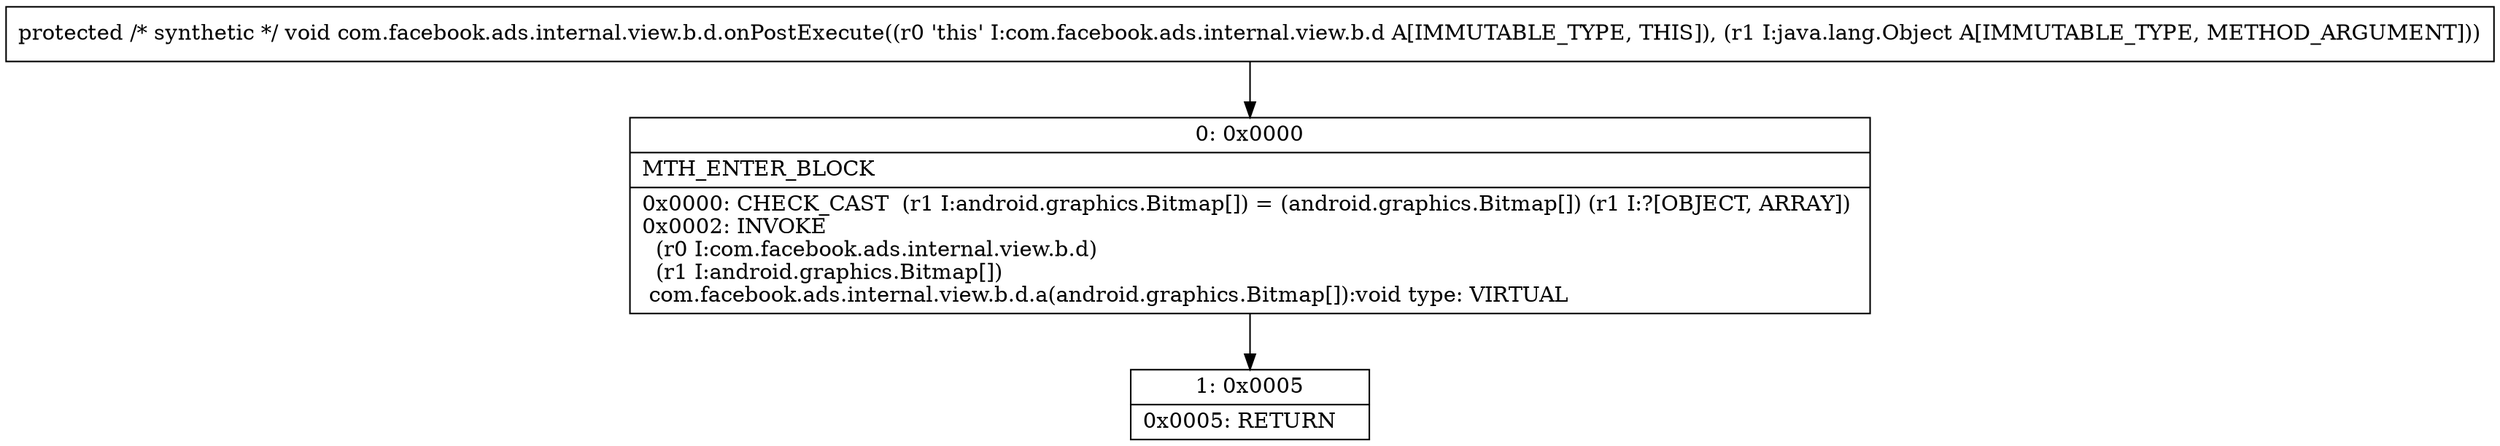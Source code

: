 digraph "CFG forcom.facebook.ads.internal.view.b.d.onPostExecute(Ljava\/lang\/Object;)V" {
Node_0 [shape=record,label="{0\:\ 0x0000|MTH_ENTER_BLOCK\l|0x0000: CHECK_CAST  (r1 I:android.graphics.Bitmap[]) = (android.graphics.Bitmap[]) (r1 I:?[OBJECT, ARRAY]) \l0x0002: INVOKE  \l  (r0 I:com.facebook.ads.internal.view.b.d)\l  (r1 I:android.graphics.Bitmap[])\l com.facebook.ads.internal.view.b.d.a(android.graphics.Bitmap[]):void type: VIRTUAL \l}"];
Node_1 [shape=record,label="{1\:\ 0x0005|0x0005: RETURN   \l}"];
MethodNode[shape=record,label="{protected \/* synthetic *\/ void com.facebook.ads.internal.view.b.d.onPostExecute((r0 'this' I:com.facebook.ads.internal.view.b.d A[IMMUTABLE_TYPE, THIS]), (r1 I:java.lang.Object A[IMMUTABLE_TYPE, METHOD_ARGUMENT])) }"];
MethodNode -> Node_0;
Node_0 -> Node_1;
}

